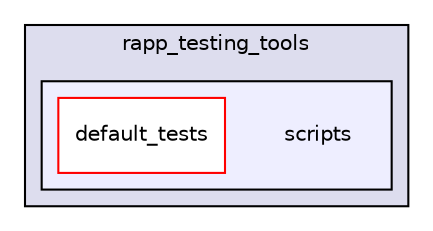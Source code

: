 digraph "/home/travis/rapp_temp/rapp-platform/rapp_testing_tools/scripts" {
  compound=true
  node [ fontsize="10", fontname="Helvetica"];
  edge [ labelfontsize="10", labelfontname="Helvetica"];
  subgraph clusterdir_2a1b61ec3dc45ea3fac1c4960f710560 {
    graph [ bgcolor="#ddddee", pencolor="black", label="rapp_testing_tools" fontname="Helvetica", fontsize="10", URL="dir_2a1b61ec3dc45ea3fac1c4960f710560.html"]
  subgraph clusterdir_52b7bb8a8946e5fdcec0b455fc05e059 {
    graph [ bgcolor="#eeeeff", pencolor="black", label="" URL="dir_52b7bb8a8946e5fdcec0b455fc05e059.html"];
    dir_52b7bb8a8946e5fdcec0b455fc05e059 [shape=plaintext label="scripts"];
    dir_1c7e1ba30ae3135e13e31e26082b20cf [shape=box label="default_tests" color="red" fillcolor="white" style="filled" URL="dir_1c7e1ba30ae3135e13e31e26082b20cf.html"];
  }
  }
}

